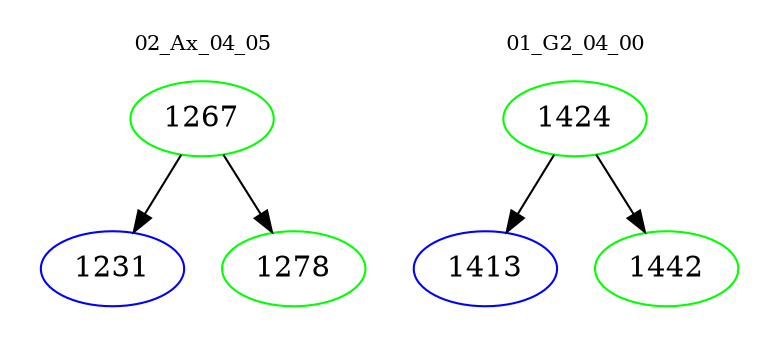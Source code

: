 digraph{
subgraph cluster_0 {
color = white
label = "02_Ax_04_05";
fontsize=10;
T0_1267 [label="1267", color="green"]
T0_1267 -> T0_1231 [color="black"]
T0_1231 [label="1231", color="blue"]
T0_1267 -> T0_1278 [color="black"]
T0_1278 [label="1278", color="green"]
}
subgraph cluster_1 {
color = white
label = "01_G2_04_00";
fontsize=10;
T1_1424 [label="1424", color="green"]
T1_1424 -> T1_1413 [color="black"]
T1_1413 [label="1413", color="blue"]
T1_1424 -> T1_1442 [color="black"]
T1_1442 [label="1442", color="green"]
}
}
